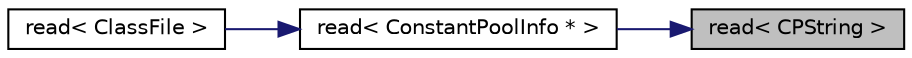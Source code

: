 digraph "read&lt; CPString &gt;"
{
 // LATEX_PDF_SIZE
  edge [fontname="Helvetica",fontsize="10",labelfontname="Helvetica",labelfontsize="10"];
  node [fontname="Helvetica",fontsize="10",shape=record];
  rankdir="RL";
  Node1 [label="read\< CPString \>",height=0.2,width=0.4,color="black", fillcolor="grey75", style="filled", fontcolor="black",tooltip=" "];
  Node1 -> Node2 [dir="back",color="midnightblue",fontsize="10",style="solid",fontname="Helvetica"];
  Node2 [label="read\< ConstantPoolInfo * \>",height=0.2,width=0.4,color="black", fillcolor="white", style="filled",URL="$_tipos_8cpp.html#a0d11f03c1a484a81df50ffb904327b2d",tooltip=" "];
  Node2 -> Node3 [dir="back",color="midnightblue",fontsize="10",style="solid",fontname="Helvetica"];
  Node3 [label="read\< ClassFile \>",height=0.2,width=0.4,color="black", fillcolor="white", style="filled",URL="$_tipos_8cpp.html#abb74f187f1f98c672acfe24d16ab86e1",tooltip=" "];
}
